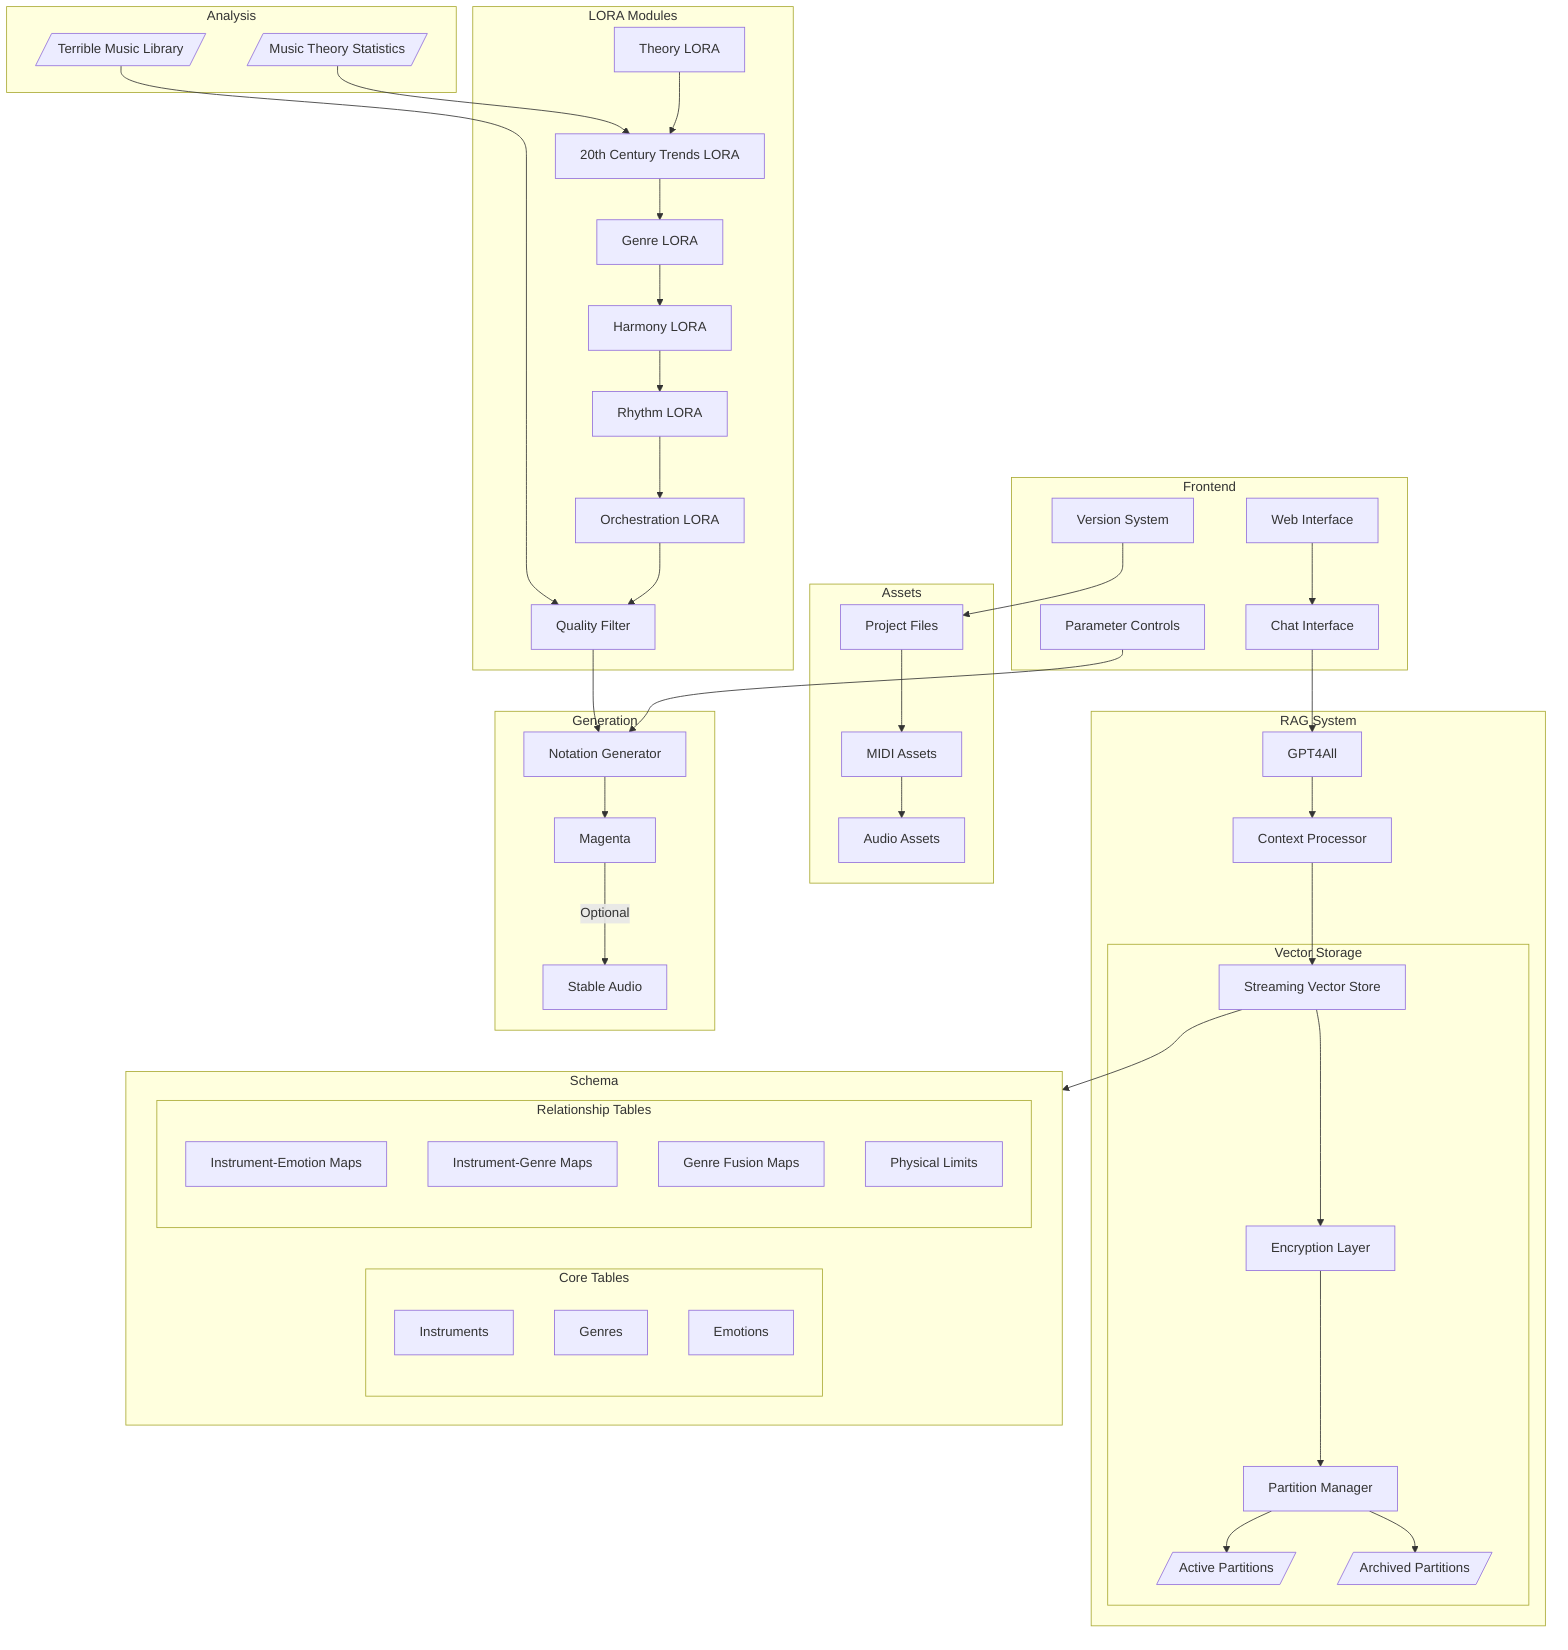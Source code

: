 flowchart TD
    subgraph Frontend
        UI[Web Interface]
        Chat[Chat Interface]
        PM[Parameter Controls]
        VS[Version System]
    end

    subgraph RAG System
        GPT[GPT4All]
        subgraph Vector Storage
            SVS[Streaming Vector Store]
            EL[Encryption Layer]
            PM2[Partition Manager]
            ACT[/Active Partitions/]
            ARC[/Archived Partitions/]
        end
        CP[Context Processor]
    end

    subgraph Analysis
        TML[/Terrible Music Library/]
        MTS[/Music Theory Statistics/]
    end

    subgraph LORA Modules
        TH[Theory LORA]
        GE[Genre LORA]
        HA[Harmony LORA]
        RH[Rhythm LORA]
        OR[Orchestration LORA]
        TR[20th Century Trends LORA]
        QF[Quality Filter]
    end

    subgraph Assets
        PRJ[Project Files]
        MIDI[MIDI Assets]
        AUD[Audio Assets]
    end

    subgraph Schema
        subgraph Core Tables
            INS[Instruments]
            GEN[Genres]
            EMO[Emotions]
        end
        
        subgraph Relationship Tables
            IE[Instrument-Emotion Maps]
            IG[Instrument-Genre Maps]
            GF[Genre Fusion Maps]
            PL[Physical Limits]
        end
    end

    subgraph Generation
        NOT[Notation Generator]
        MAG[Magenta]
        SA[Stable Audio]
    end

    UI --> Chat
    Chat --> GPT
    GPT --> CP
    CP --> SVS
    SVS --> EL
    EL --> PM2
    PM2 --> ACT
    PM2 --> ARC
    SVS --> Schema
    
    TML --> QF
    MTS --> TR
    TH --> TR
    TR --> GE
    GE --> HA
    HA --> RH
    RH --> OR
    OR --> QF
    QF --> NOT
    NOT --> MAG
    MAG --> |Optional| SA

    PM --> NOT
    VS --> PRJ
    PRJ --> MIDI
    MIDI --> AUD